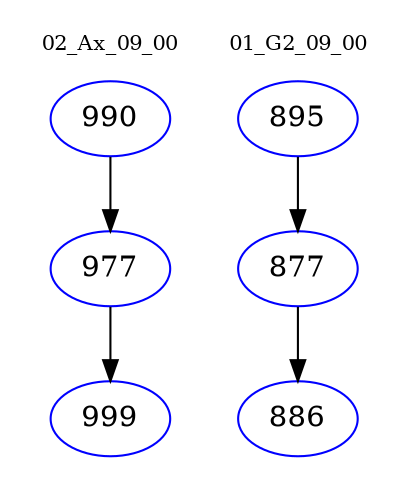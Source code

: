 digraph{
subgraph cluster_0 {
color = white
label = "02_Ax_09_00";
fontsize=10;
T0_990 [label="990", color="blue"]
T0_990 -> T0_977 [color="black"]
T0_977 [label="977", color="blue"]
T0_977 -> T0_999 [color="black"]
T0_999 [label="999", color="blue"]
}
subgraph cluster_1 {
color = white
label = "01_G2_09_00";
fontsize=10;
T1_895 [label="895", color="blue"]
T1_895 -> T1_877 [color="black"]
T1_877 [label="877", color="blue"]
T1_877 -> T1_886 [color="black"]
T1_886 [label="886", color="blue"]
}
}
